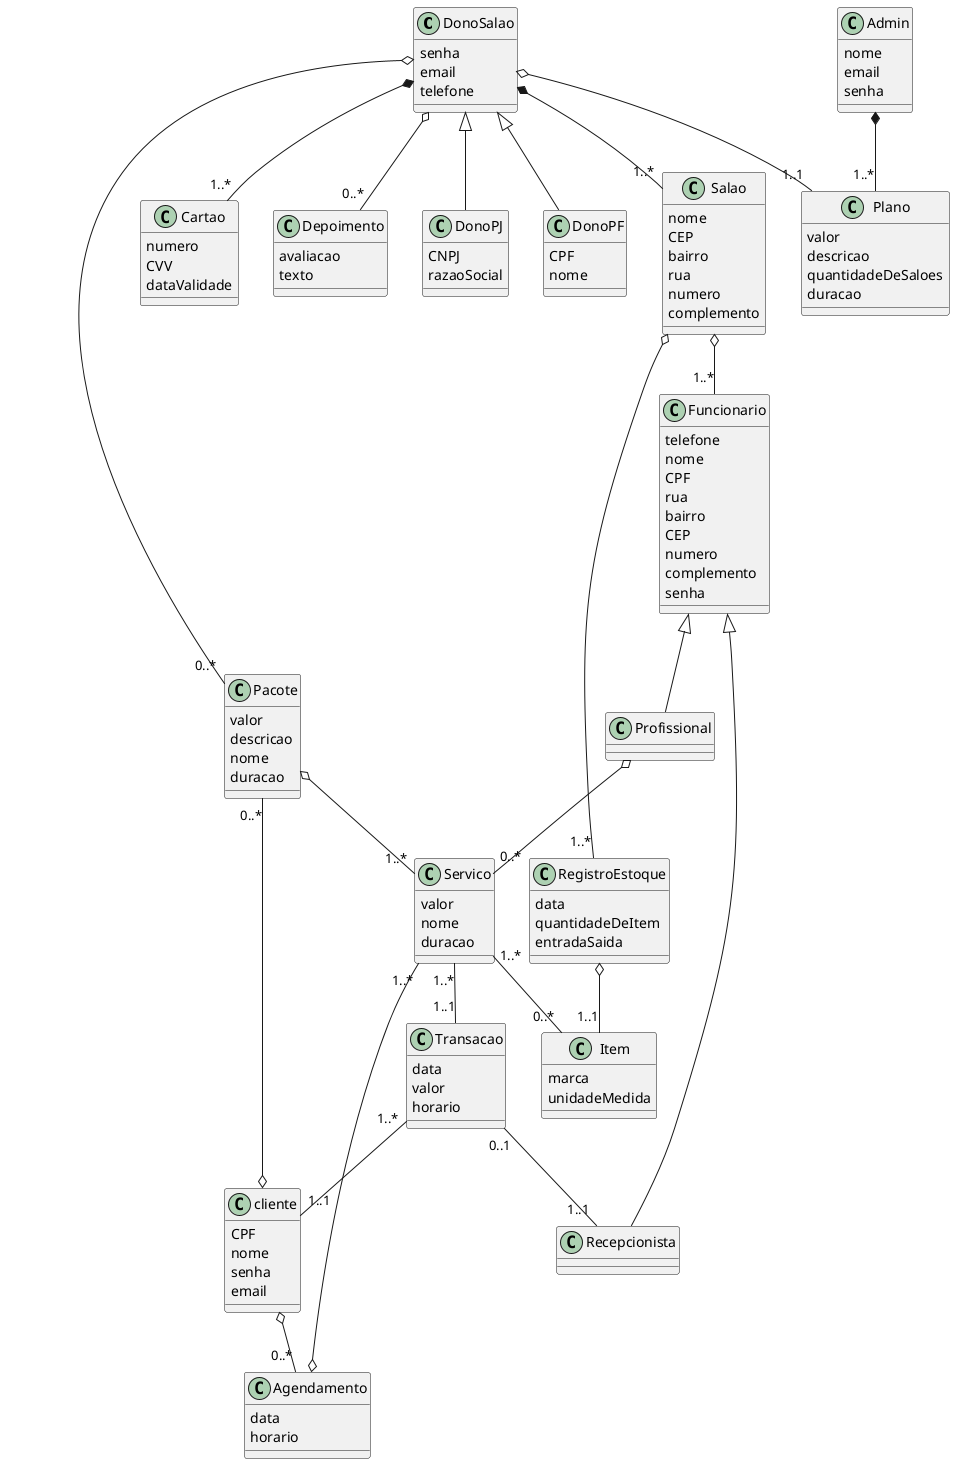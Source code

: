 @startuml ""

class DonoSalao{
    senha
    email
    telefone
}

class DonoPJ{
    CNPJ
    razaoSocial
}

class DonoPF{
    CPF
    nome
}

class Pacote{
    valor
    descricao
    nome
    duracao
}

class Servico{
    valor
    nome
    duracao
}

class Agendamento{
    data
    horario
}

class cliente{
    CPF
    nome
    senha
    email
}

class Salao{
    nome
    CEP
    bairro
    rua
    numero
    complemento
}

class RegistroEstoque{
    data
    quantidadeDeItem
    entradaSaida
}

class Item{
    marca
    unidadeMedida
}

class Funcionario{
    telefone
    nome
    CPF
    rua
    bairro
    CEP
    numero
    complemento
    senha
}

class Profissional{

}

class Recepcionista{

}

class Transacao{
    data
    valor
    horario
}

class Plano{
    valor
    descricao
    quantidadeDeSaloes
    duracao
}

class Admin{
    nome
    email
    senha
}

class Cartao{
    numero
    CVV
    dataValidade
}

class Depoimento{
    avaliacao
    texto
}

DonoSalao <|-- DonoPF 
DonoSalao <|-- DonoPJ
DonoSalao o-- "0..*" Pacote
DonoSalao o-- "1..1" Plano
DonoSalao o-- "0..*" Depoimento
DonoSalao *-- "1..*" Cartao
DonoSalao *-- "1..*" Salao

Salao o-- "1..*" RegistroEstoque
Salao o-- "1..*" Funcionario

Pacote o-- "1..*" Servico

Servico "1..*" -- "0..*" Item
Servico "1..*" -- "1..1" Transacao

Transacao "0..1" -- "1..1" Recepcionista
Transacao "1..*" -- "1..1" cliente

Agendamento o-- "1..*" Servico

cliente o-- "0..*" Agendamento
cliente o-- "0..*" Pacote

Funcionario <|-- Profissional
Funcionario <|-- Recepcionista

Profissional o-- "0..*" Servico

RegistroEstoque o-- "1..1" Item

Admin *-- "1..*" Plano

